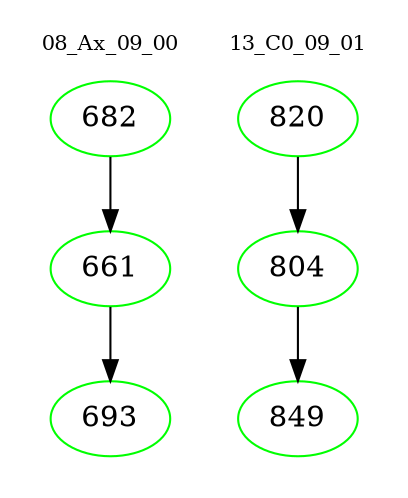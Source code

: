 digraph{
subgraph cluster_0 {
color = white
label = "08_Ax_09_00";
fontsize=10;
T0_682 [label="682", color="green"]
T0_682 -> T0_661 [color="black"]
T0_661 [label="661", color="green"]
T0_661 -> T0_693 [color="black"]
T0_693 [label="693", color="green"]
}
subgraph cluster_1 {
color = white
label = "13_C0_09_01";
fontsize=10;
T1_820 [label="820", color="green"]
T1_820 -> T1_804 [color="black"]
T1_804 [label="804", color="green"]
T1_804 -> T1_849 [color="black"]
T1_849 [label="849", color="green"]
}
}
